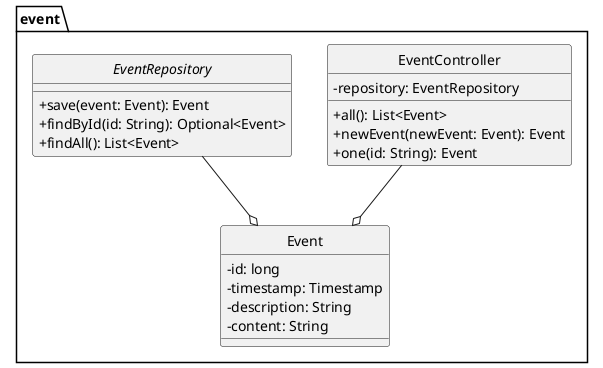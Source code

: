 @startuml
skinparam style strictuml
skinparam classAttributeIconSize 0

package event {
class EventController {
  - repository: EventRepository
  + all(): List<Event>
  + newEvent(newEvent: Event): Event
  + one(id: String): Event
}

class Event {
  - id: long
  - timestamp: Timestamp
  - description: String
  - content: String
}

interface EventRepository {
  + save(event: Event): Event
  + findById(id: String): Optional<Event>
  + findAll(): List<Event>
}
}

EventRepository --o Event
EventController --o Event

@enduml
